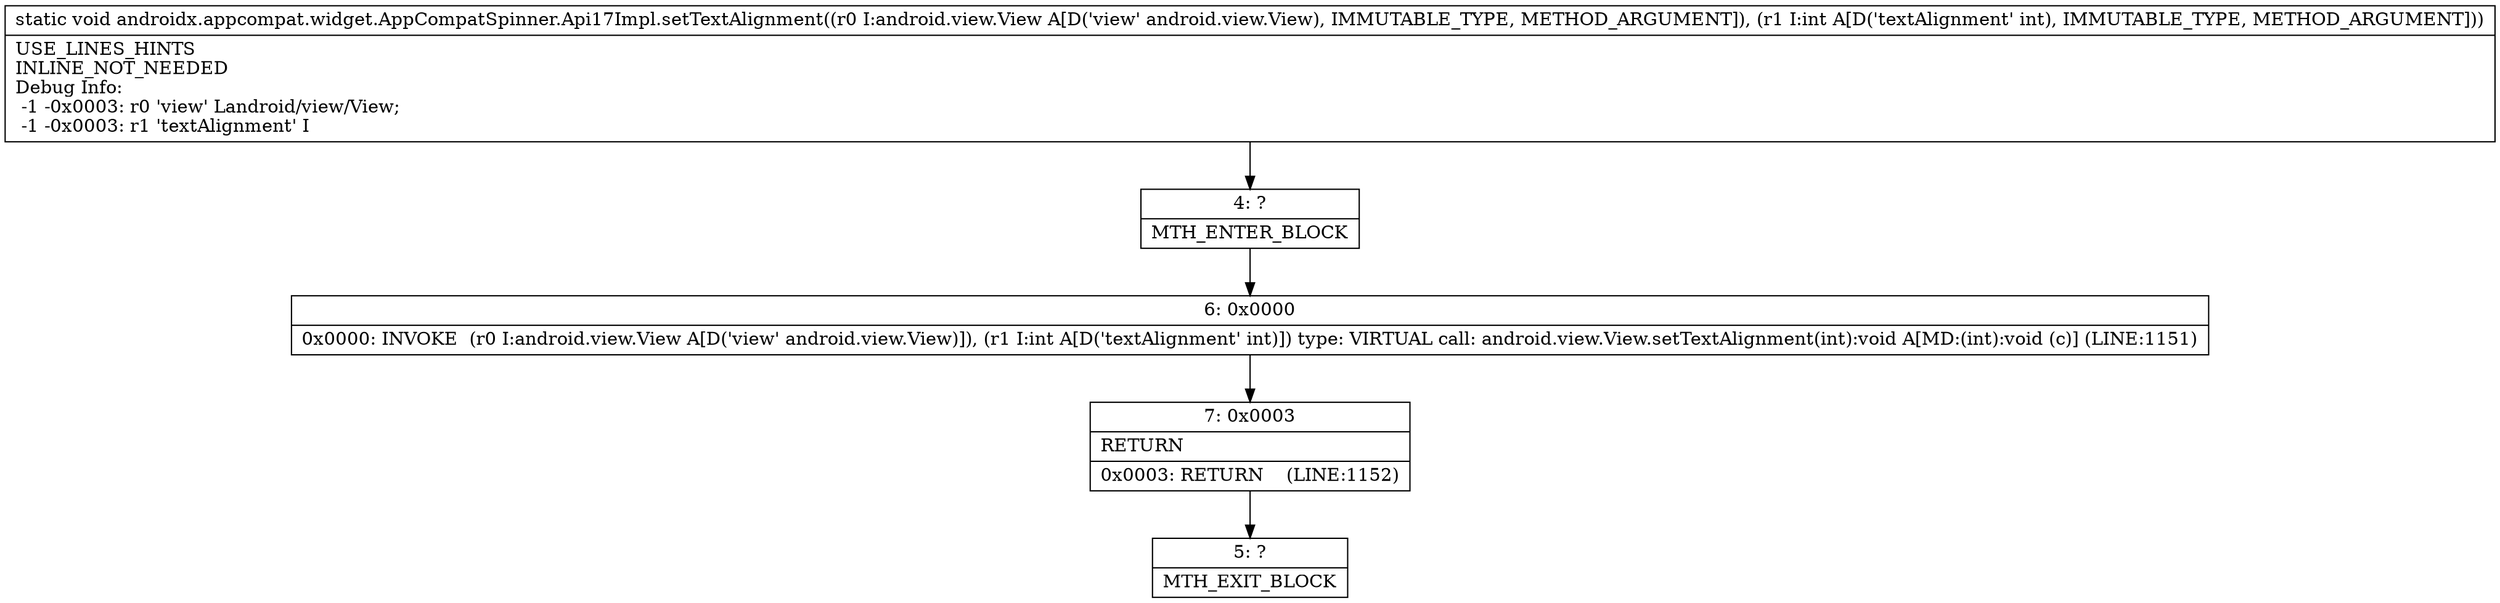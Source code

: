 digraph "CFG forandroidx.appcompat.widget.AppCompatSpinner.Api17Impl.setTextAlignment(Landroid\/view\/View;I)V" {
Node_4 [shape=record,label="{4\:\ ?|MTH_ENTER_BLOCK\l}"];
Node_6 [shape=record,label="{6\:\ 0x0000|0x0000: INVOKE  (r0 I:android.view.View A[D('view' android.view.View)]), (r1 I:int A[D('textAlignment' int)]) type: VIRTUAL call: android.view.View.setTextAlignment(int):void A[MD:(int):void (c)] (LINE:1151)\l}"];
Node_7 [shape=record,label="{7\:\ 0x0003|RETURN\l|0x0003: RETURN    (LINE:1152)\l}"];
Node_5 [shape=record,label="{5\:\ ?|MTH_EXIT_BLOCK\l}"];
MethodNode[shape=record,label="{static void androidx.appcompat.widget.AppCompatSpinner.Api17Impl.setTextAlignment((r0 I:android.view.View A[D('view' android.view.View), IMMUTABLE_TYPE, METHOD_ARGUMENT]), (r1 I:int A[D('textAlignment' int), IMMUTABLE_TYPE, METHOD_ARGUMENT]))  | USE_LINES_HINTS\lINLINE_NOT_NEEDED\lDebug Info:\l  \-1 \-0x0003: r0 'view' Landroid\/view\/View;\l  \-1 \-0x0003: r1 'textAlignment' I\l}"];
MethodNode -> Node_4;Node_4 -> Node_6;
Node_6 -> Node_7;
Node_7 -> Node_5;
}

